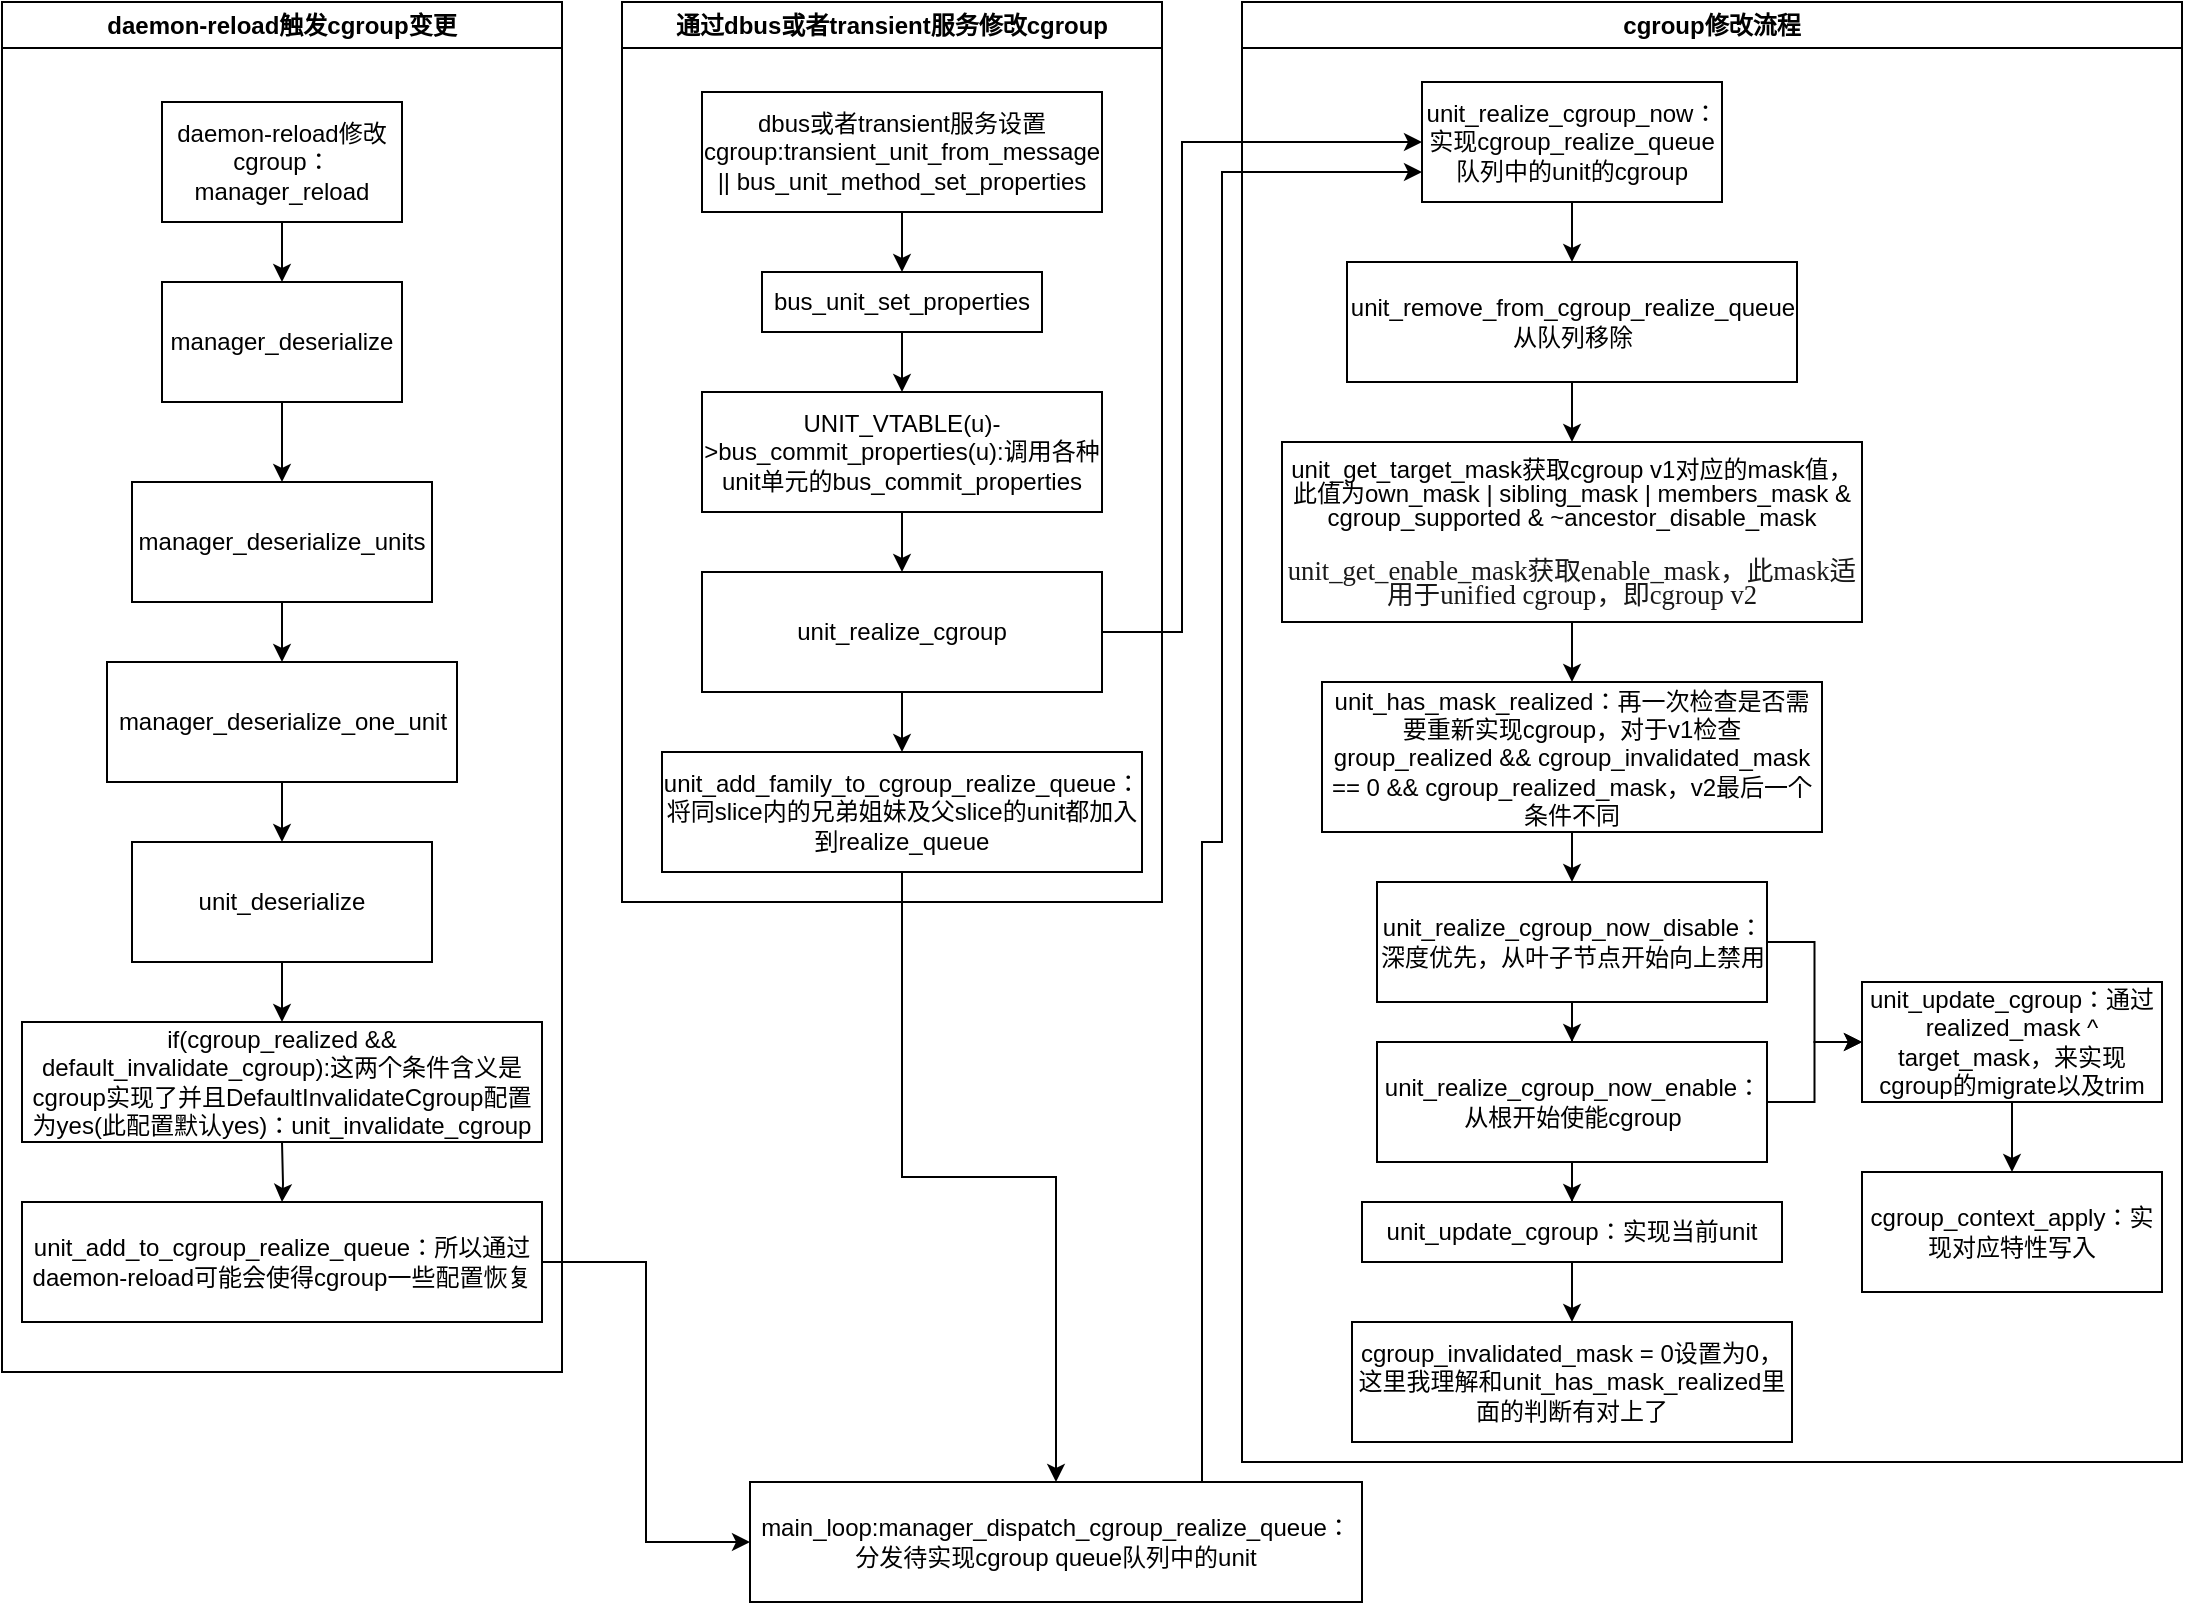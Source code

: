 <mxfile version="21.6.8" type="device">
  <diagram name="第 1 页" id="5NwGpKGonHanH0h-sOw3">
    <mxGraphModel dx="2069" dy="907" grid="1" gridSize="10" guides="1" tooltips="1" connect="1" arrows="1" fold="1" page="1" pageScale="1" pageWidth="827" pageHeight="1169" math="0" shadow="0">
      <root>
        <mxCell id="0" />
        <mxCell id="1" parent="0" />
        <mxCell id="9sEMiDHK8dDW9VSY0gXr-42" style="edgeStyle=orthogonalEdgeStyle;rounded=0;orthogonalLoop=1;jettySize=auto;html=1;entryX=0;entryY=0.5;entryDx=0;entryDy=0;" parent="1" source="9sEMiDHK8dDW9VSY0gXr-15" target="9sEMiDHK8dDW9VSY0gXr-41" edge="1">
          <mxGeometry relative="1" as="geometry" />
        </mxCell>
        <mxCell id="Z9MhDciRxU4xK_Jh3mUg-8" style="edgeStyle=orthogonalEdgeStyle;rounded=0;orthogonalLoop=1;jettySize=auto;html=1;entryX=0;entryY=0.75;entryDx=0;entryDy=0;" edge="1" parent="1" source="9sEMiDHK8dDW9VSY0gXr-41" target="9sEMiDHK8dDW9VSY0gXr-53">
          <mxGeometry relative="1" as="geometry">
            <Array as="points">
              <mxPoint x="580" y="710" />
              <mxPoint x="590" y="710" />
              <mxPoint x="590" y="375" />
            </Array>
          </mxGeometry>
        </mxCell>
        <mxCell id="9sEMiDHK8dDW9VSY0gXr-41" value="main_loop:manager_dispatch_cgroup_realize_queue：分发待实现cgroup queue队列中的unit" style="rounded=0;whiteSpace=wrap;html=1;" parent="1" vertex="1">
          <mxGeometry x="354" y="1030" width="306" height="60" as="geometry" />
        </mxCell>
        <mxCell id="9sEMiDHK8dDW9VSY0gXr-52" style="edgeStyle=orthogonalEdgeStyle;rounded=0;orthogonalLoop=1;jettySize=auto;html=1;" parent="1" source="9sEMiDHK8dDW9VSY0gXr-50" target="9sEMiDHK8dDW9VSY0gXr-41" edge="1">
          <mxGeometry relative="1" as="geometry" />
        </mxCell>
        <mxCell id="Z9MhDciRxU4xK_Jh3mUg-1" value="daemon-reload触发cgroup变更" style="swimlane;whiteSpace=wrap;html=1;" vertex="1" parent="1">
          <mxGeometry x="-20" y="290" width="280" height="685" as="geometry">
            <mxRectangle x="-20" y="290" width="140" height="30" as="alternateBounds" />
          </mxGeometry>
        </mxCell>
        <mxCell id="9sEMiDHK8dDW9VSY0gXr-1" value="daemon-reload修改cgroup：&lt;br&gt;manager_reload" style="rounded=0;whiteSpace=wrap;html=1;" parent="Z9MhDciRxU4xK_Jh3mUg-1" vertex="1">
          <mxGeometry x="80" y="50" width="120" height="60" as="geometry" />
        </mxCell>
        <mxCell id="9sEMiDHK8dDW9VSY0gXr-2" value="manager_deserialize" style="rounded=0;whiteSpace=wrap;html=1;" parent="Z9MhDciRxU4xK_Jh3mUg-1" vertex="1">
          <mxGeometry x="80" y="140" width="120" height="60" as="geometry" />
        </mxCell>
        <mxCell id="9sEMiDHK8dDW9VSY0gXr-3" value="" style="edgeStyle=orthogonalEdgeStyle;rounded=0;orthogonalLoop=1;jettySize=auto;html=1;" parent="Z9MhDciRxU4xK_Jh3mUg-1" source="9sEMiDHK8dDW9VSY0gXr-1" target="9sEMiDHK8dDW9VSY0gXr-2" edge="1">
          <mxGeometry relative="1" as="geometry" />
        </mxCell>
        <mxCell id="9sEMiDHK8dDW9VSY0gXr-4" value="manager_deserialize_units" style="rounded=0;whiteSpace=wrap;html=1;" parent="Z9MhDciRxU4xK_Jh3mUg-1" vertex="1">
          <mxGeometry x="65" y="240" width="150" height="60" as="geometry" />
        </mxCell>
        <mxCell id="9sEMiDHK8dDW9VSY0gXr-5" value="" style="edgeStyle=orthogonalEdgeStyle;rounded=0;orthogonalLoop=1;jettySize=auto;html=1;" parent="Z9MhDciRxU4xK_Jh3mUg-1" source="9sEMiDHK8dDW9VSY0gXr-2" target="9sEMiDHK8dDW9VSY0gXr-4" edge="1">
          <mxGeometry relative="1" as="geometry" />
        </mxCell>
        <mxCell id="9sEMiDHK8dDW9VSY0gXr-8" value="manager_deserialize_one_unit" style="rounded=0;whiteSpace=wrap;html=1;" parent="Z9MhDciRxU4xK_Jh3mUg-1" vertex="1">
          <mxGeometry x="52.5" y="330" width="175" height="60" as="geometry" />
        </mxCell>
        <mxCell id="9sEMiDHK8dDW9VSY0gXr-9" value="" style="edgeStyle=orthogonalEdgeStyle;rounded=0;orthogonalLoop=1;jettySize=auto;html=1;" parent="Z9MhDciRxU4xK_Jh3mUg-1" source="9sEMiDHK8dDW9VSY0gXr-4" target="9sEMiDHK8dDW9VSY0gXr-8" edge="1">
          <mxGeometry relative="1" as="geometry" />
        </mxCell>
        <mxCell id="Z9MhDciRxU4xK_Jh3mUg-3" value="" style="edgeStyle=orthogonalEdgeStyle;rounded=0;orthogonalLoop=1;jettySize=auto;html=1;" edge="1" parent="Z9MhDciRxU4xK_Jh3mUg-1" source="9sEMiDHK8dDW9VSY0gXr-10" target="9sEMiDHK8dDW9VSY0gXr-12">
          <mxGeometry relative="1" as="geometry" />
        </mxCell>
        <mxCell id="9sEMiDHK8dDW9VSY0gXr-10" value="unit_deserialize" style="rounded=0;whiteSpace=wrap;html=1;" parent="Z9MhDciRxU4xK_Jh3mUg-1" vertex="1">
          <mxGeometry x="65" y="420" width="150" height="60" as="geometry" />
        </mxCell>
        <mxCell id="9sEMiDHK8dDW9VSY0gXr-11" value="" style="edgeStyle=orthogonalEdgeStyle;rounded=0;orthogonalLoop=1;jettySize=auto;html=1;" parent="Z9MhDciRxU4xK_Jh3mUg-1" source="9sEMiDHK8dDW9VSY0gXr-8" target="9sEMiDHK8dDW9VSY0gXr-10" edge="1">
          <mxGeometry relative="1" as="geometry" />
        </mxCell>
        <mxCell id="9sEMiDHK8dDW9VSY0gXr-16" value="" style="edgeStyle=orthogonalEdgeStyle;rounded=0;orthogonalLoop=1;jettySize=auto;html=1;" parent="Z9MhDciRxU4xK_Jh3mUg-1" target="9sEMiDHK8dDW9VSY0gXr-15" edge="1">
          <mxGeometry relative="1" as="geometry">
            <mxPoint x="140" y="570" as="sourcePoint" />
          </mxGeometry>
        </mxCell>
        <mxCell id="9sEMiDHK8dDW9VSY0gXr-12" value="if(cgroup_realized &amp;amp;&amp;amp; default_invalidate_cgroup):这两个条件含义是cgroup实现了并且DefaultInvalidateCgroup配置为yes(此配置默认yes)：unit_invalidate_cgroup" style="rounded=0;whiteSpace=wrap;html=1;" parent="Z9MhDciRxU4xK_Jh3mUg-1" vertex="1">
          <mxGeometry x="10" y="510" width="260" height="60" as="geometry" />
        </mxCell>
        <mxCell id="9sEMiDHK8dDW9VSY0gXr-15" value="unit_add_to_cgroup_realize_queue：所以通过daemon-reload可能会使得cgroup一些配置恢复" style="rounded=0;whiteSpace=wrap;html=1;" parent="Z9MhDciRxU4xK_Jh3mUg-1" vertex="1">
          <mxGeometry x="10" y="600" width="260" height="60" as="geometry" />
        </mxCell>
        <mxCell id="Z9MhDciRxU4xK_Jh3mUg-4" value="通过dbus或者transient服务修改cgroup" style="swimlane;whiteSpace=wrap;html=1;" vertex="1" parent="1">
          <mxGeometry x="290" y="290" width="270" height="450" as="geometry" />
        </mxCell>
        <mxCell id="9sEMiDHK8dDW9VSY0gXr-43" value="dbus或者transient服务设置cgroup:transient_unit_from_message ||&amp;nbsp;bus_unit_method_set_properties" style="rounded=0;whiteSpace=wrap;html=1;" parent="Z9MhDciRxU4xK_Jh3mUg-4" vertex="1">
          <mxGeometry x="40" y="45" width="200" height="60" as="geometry" />
        </mxCell>
        <mxCell id="9sEMiDHK8dDW9VSY0gXr-44" value="bus_unit_set_properties" style="rounded=0;whiteSpace=wrap;html=1;" parent="Z9MhDciRxU4xK_Jh3mUg-4" vertex="1">
          <mxGeometry x="70" y="135" width="140" height="30" as="geometry" />
        </mxCell>
        <mxCell id="9sEMiDHK8dDW9VSY0gXr-45" value="" style="edgeStyle=orthogonalEdgeStyle;rounded=0;orthogonalLoop=1;jettySize=auto;html=1;" parent="Z9MhDciRxU4xK_Jh3mUg-4" source="9sEMiDHK8dDW9VSY0gXr-43" target="9sEMiDHK8dDW9VSY0gXr-44" edge="1">
          <mxGeometry relative="1" as="geometry" />
        </mxCell>
        <mxCell id="9sEMiDHK8dDW9VSY0gXr-46" value="UNIT_VTABLE(u)-&amp;gt;bus_commit_properties(u):调用各种unit单元的bus_commit_properties" style="rounded=0;whiteSpace=wrap;html=1;" parent="Z9MhDciRxU4xK_Jh3mUg-4" vertex="1">
          <mxGeometry x="40" y="195" width="200" height="60" as="geometry" />
        </mxCell>
        <mxCell id="9sEMiDHK8dDW9VSY0gXr-47" value="" style="edgeStyle=orthogonalEdgeStyle;rounded=0;orthogonalLoop=1;jettySize=auto;html=1;" parent="Z9MhDciRxU4xK_Jh3mUg-4" source="9sEMiDHK8dDW9VSY0gXr-44" target="9sEMiDHK8dDW9VSY0gXr-46" edge="1">
          <mxGeometry relative="1" as="geometry" />
        </mxCell>
        <mxCell id="9sEMiDHK8dDW9VSY0gXr-48" value="unit_realize_cgroup" style="rounded=0;whiteSpace=wrap;html=1;" parent="Z9MhDciRxU4xK_Jh3mUg-4" vertex="1">
          <mxGeometry x="40" y="285" width="200" height="60" as="geometry" />
        </mxCell>
        <mxCell id="9sEMiDHK8dDW9VSY0gXr-49" value="" style="edgeStyle=orthogonalEdgeStyle;rounded=0;orthogonalLoop=1;jettySize=auto;html=1;" parent="Z9MhDciRxU4xK_Jh3mUg-4" source="9sEMiDHK8dDW9VSY0gXr-46" target="9sEMiDHK8dDW9VSY0gXr-48" edge="1">
          <mxGeometry relative="1" as="geometry" />
        </mxCell>
        <mxCell id="9sEMiDHK8dDW9VSY0gXr-50" value="unit_add_family_to_cgroup_realize_queue：将同slice内的兄弟姐妹及父slice的unit都加入到realize_queue" style="rounded=0;whiteSpace=wrap;html=1;" parent="Z9MhDciRxU4xK_Jh3mUg-4" vertex="1">
          <mxGeometry x="20" y="375" width="240" height="60" as="geometry" />
        </mxCell>
        <mxCell id="9sEMiDHK8dDW9VSY0gXr-51" value="" style="edgeStyle=orthogonalEdgeStyle;rounded=0;orthogonalLoop=1;jettySize=auto;html=1;" parent="Z9MhDciRxU4xK_Jh3mUg-4" source="9sEMiDHK8dDW9VSY0gXr-48" target="9sEMiDHK8dDW9VSY0gXr-50" edge="1">
          <mxGeometry relative="1" as="geometry" />
        </mxCell>
        <mxCell id="Z9MhDciRxU4xK_Jh3mUg-5" style="edgeStyle=orthogonalEdgeStyle;rounded=0;orthogonalLoop=1;jettySize=auto;html=1;entryX=0;entryY=0.5;entryDx=0;entryDy=0;" edge="1" parent="1" source="9sEMiDHK8dDW9VSY0gXr-48" target="9sEMiDHK8dDW9VSY0gXr-53">
          <mxGeometry relative="1" as="geometry">
            <Array as="points">
              <mxPoint x="570" y="605" />
              <mxPoint x="570" y="360" />
            </Array>
          </mxGeometry>
        </mxCell>
        <mxCell id="Z9MhDciRxU4xK_Jh3mUg-6" value="cgroup修改流程" style="swimlane;whiteSpace=wrap;html=1;" vertex="1" parent="1">
          <mxGeometry x="600" y="290" width="470" height="730" as="geometry">
            <mxRectangle x="950" y="330" width="140" height="30" as="alternateBounds" />
          </mxGeometry>
        </mxCell>
        <mxCell id="9sEMiDHK8dDW9VSY0gXr-53" value="unit_realize_cgroup_now：实现cgroup_realize_queue队列中的unit的cgroup" style="rounded=0;whiteSpace=wrap;html=1;" parent="Z9MhDciRxU4xK_Jh3mUg-6" vertex="1">
          <mxGeometry x="90" y="40" width="150" height="60" as="geometry" />
        </mxCell>
        <mxCell id="9sEMiDHK8dDW9VSY0gXr-54" value="unit_remove_from_cgroup_realize_queue从队列移除" style="rounded=0;whiteSpace=wrap;html=1;" parent="Z9MhDciRxU4xK_Jh3mUg-6" vertex="1">
          <mxGeometry x="52.5" y="130" width="225" height="60" as="geometry" />
        </mxCell>
        <mxCell id="9sEMiDHK8dDW9VSY0gXr-55" value="" style="edgeStyle=orthogonalEdgeStyle;rounded=0;orthogonalLoop=1;jettySize=auto;html=1;" parent="Z9MhDciRxU4xK_Jh3mUg-6" source="9sEMiDHK8dDW9VSY0gXr-53" target="9sEMiDHK8dDW9VSY0gXr-54" edge="1">
          <mxGeometry relative="1" as="geometry" />
        </mxCell>
        <mxCell id="9sEMiDHK8dDW9VSY0gXr-56" value="&lt;p style=&quot;margin: 0px; line-height: 100%;&quot; align=&quot;center&quot;&gt;unit_get_target_mask获取cgroup v1对应的mask值，此值为own_mask | sibling_mask | members_mask &amp;amp; cgroup_supported &amp;amp; ~ancestor_disable_mask&lt;/p&gt;&lt;br/&gt;&lt;p style=&quot;margin: 0px; line-height: 100%;&quot; align=&quot;center&quot;&gt;&lt;span style=&quot;font-family:&#39;Microsoft YaHei&#39;; font-size:10pt; color:#191919;&quot;&gt;unit_get_enable_mask获取enable_mask，此mask适用于unified cgroup，即cgroup v2&lt;/span&gt;&lt;/p&gt;" style="whiteSpace=wrap;html=1;rounded=0;" parent="Z9MhDciRxU4xK_Jh3mUg-6" vertex="1">
          <mxGeometry x="20" y="220" width="290" height="90" as="geometry" />
        </mxCell>
        <mxCell id="9sEMiDHK8dDW9VSY0gXr-57" value="" style="edgeStyle=orthogonalEdgeStyle;rounded=0;orthogonalLoop=1;jettySize=auto;html=1;" parent="Z9MhDciRxU4xK_Jh3mUg-6" source="9sEMiDHK8dDW9VSY0gXr-54" target="9sEMiDHK8dDW9VSY0gXr-56" edge="1">
          <mxGeometry relative="1" as="geometry" />
        </mxCell>
        <mxCell id="9sEMiDHK8dDW9VSY0gXr-58" value="unit_has_mask_realized：再一次检查是否需要重新实现cgroup，对于v1检查group_realized &amp;amp;&amp;amp; cgroup_invalidated_mask == 0 &amp;amp;&amp;amp; cgroup_realized_mask，v2最后一个条件不同" style="whiteSpace=wrap;html=1;rounded=0;" parent="Z9MhDciRxU4xK_Jh3mUg-6" vertex="1">
          <mxGeometry x="40" y="340" width="250" height="75" as="geometry" />
        </mxCell>
        <mxCell id="9sEMiDHK8dDW9VSY0gXr-59" value="" style="edgeStyle=orthogonalEdgeStyle;rounded=0;orthogonalLoop=1;jettySize=auto;html=1;" parent="Z9MhDciRxU4xK_Jh3mUg-6" source="9sEMiDHK8dDW9VSY0gXr-56" target="9sEMiDHK8dDW9VSY0gXr-58" edge="1">
          <mxGeometry relative="1" as="geometry" />
        </mxCell>
        <mxCell id="9sEMiDHK8dDW9VSY0gXr-60" value="unit_realize_cgroup_now_disable：深度优先，从叶子节点开始向上禁用" style="whiteSpace=wrap;html=1;rounded=0;" parent="Z9MhDciRxU4xK_Jh3mUg-6" vertex="1">
          <mxGeometry x="67.5" y="440" width="195" height="60" as="geometry" />
        </mxCell>
        <mxCell id="9sEMiDHK8dDW9VSY0gXr-61" value="" style="edgeStyle=orthogonalEdgeStyle;rounded=0;orthogonalLoop=1;jettySize=auto;html=1;" parent="Z9MhDciRxU4xK_Jh3mUg-6" source="9sEMiDHK8dDW9VSY0gXr-58" target="9sEMiDHK8dDW9VSY0gXr-60" edge="1">
          <mxGeometry relative="1" as="geometry" />
        </mxCell>
        <mxCell id="9sEMiDHK8dDW9VSY0gXr-62" value="unit_realize_cgroup_now_enable：从根开始使能cgroup" style="whiteSpace=wrap;html=1;rounded=0;" parent="Z9MhDciRxU4xK_Jh3mUg-6" vertex="1">
          <mxGeometry x="67.5" y="520" width="195" height="60" as="geometry" />
        </mxCell>
        <mxCell id="9sEMiDHK8dDW9VSY0gXr-63" value="" style="edgeStyle=orthogonalEdgeStyle;rounded=0;orthogonalLoop=1;jettySize=auto;html=1;" parent="Z9MhDciRxU4xK_Jh3mUg-6" source="9sEMiDHK8dDW9VSY0gXr-60" target="9sEMiDHK8dDW9VSY0gXr-62" edge="1">
          <mxGeometry relative="1" as="geometry" />
        </mxCell>
        <mxCell id="9sEMiDHK8dDW9VSY0gXr-64" value="unit_update_cgroup：实现当前unit" style="whiteSpace=wrap;html=1;rounded=0;" parent="Z9MhDciRxU4xK_Jh3mUg-6" vertex="1">
          <mxGeometry x="60" y="600" width="210" height="30" as="geometry" />
        </mxCell>
        <mxCell id="9sEMiDHK8dDW9VSY0gXr-65" value="" style="edgeStyle=orthogonalEdgeStyle;rounded=0;orthogonalLoop=1;jettySize=auto;html=1;" parent="Z9MhDciRxU4xK_Jh3mUg-6" source="9sEMiDHK8dDW9VSY0gXr-62" target="9sEMiDHK8dDW9VSY0gXr-64" edge="1">
          <mxGeometry relative="1" as="geometry" />
        </mxCell>
        <mxCell id="9sEMiDHK8dDW9VSY0gXr-66" value="cgroup_invalidated_mask = 0设置为0，这里我理解和unit_has_mask_realized里面的判断有对上了" style="whiteSpace=wrap;html=1;rounded=0;" parent="Z9MhDciRxU4xK_Jh3mUg-6" vertex="1">
          <mxGeometry x="55" y="660" width="220" height="60" as="geometry" />
        </mxCell>
        <mxCell id="9sEMiDHK8dDW9VSY0gXr-67" value="" style="edgeStyle=orthogonalEdgeStyle;rounded=0;orthogonalLoop=1;jettySize=auto;html=1;" parent="Z9MhDciRxU4xK_Jh3mUg-6" source="9sEMiDHK8dDW9VSY0gXr-64" target="9sEMiDHK8dDW9VSY0gXr-66" edge="1">
          <mxGeometry relative="1" as="geometry" />
        </mxCell>
        <mxCell id="9sEMiDHK8dDW9VSY0gXr-68" value="unit_update_cgroup：通过realized_mask ^ target_mask，来实现cgroup的migrate以及trim" style="rounded=0;whiteSpace=wrap;html=1;" parent="Z9MhDciRxU4xK_Jh3mUg-6" vertex="1">
          <mxGeometry x="310" y="490" width="150" height="60" as="geometry" />
        </mxCell>
        <mxCell id="9sEMiDHK8dDW9VSY0gXr-69" style="edgeStyle=orthogonalEdgeStyle;rounded=0;orthogonalLoop=1;jettySize=auto;html=1;" parent="Z9MhDciRxU4xK_Jh3mUg-6" source="9sEMiDHK8dDW9VSY0gXr-60" target="9sEMiDHK8dDW9VSY0gXr-68" edge="1">
          <mxGeometry relative="1" as="geometry" />
        </mxCell>
        <mxCell id="9sEMiDHK8dDW9VSY0gXr-70" style="edgeStyle=orthogonalEdgeStyle;rounded=0;orthogonalLoop=1;jettySize=auto;html=1;entryX=0;entryY=0.5;entryDx=0;entryDy=0;" parent="Z9MhDciRxU4xK_Jh3mUg-6" source="9sEMiDHK8dDW9VSY0gXr-62" target="9sEMiDHK8dDW9VSY0gXr-68" edge="1">
          <mxGeometry relative="1" as="geometry" />
        </mxCell>
        <mxCell id="9sEMiDHK8dDW9VSY0gXr-71" value="cgroup_context_apply：实现对应特性写入" style="whiteSpace=wrap;html=1;rounded=0;" parent="Z9MhDciRxU4xK_Jh3mUg-6" vertex="1">
          <mxGeometry x="310" y="585" width="150" height="60" as="geometry" />
        </mxCell>
        <mxCell id="9sEMiDHK8dDW9VSY0gXr-72" value="" style="edgeStyle=orthogonalEdgeStyle;rounded=0;orthogonalLoop=1;jettySize=auto;html=1;" parent="Z9MhDciRxU4xK_Jh3mUg-6" source="9sEMiDHK8dDW9VSY0gXr-68" target="9sEMiDHK8dDW9VSY0gXr-71" edge="1">
          <mxGeometry relative="1" as="geometry" />
        </mxCell>
      </root>
    </mxGraphModel>
  </diagram>
</mxfile>
